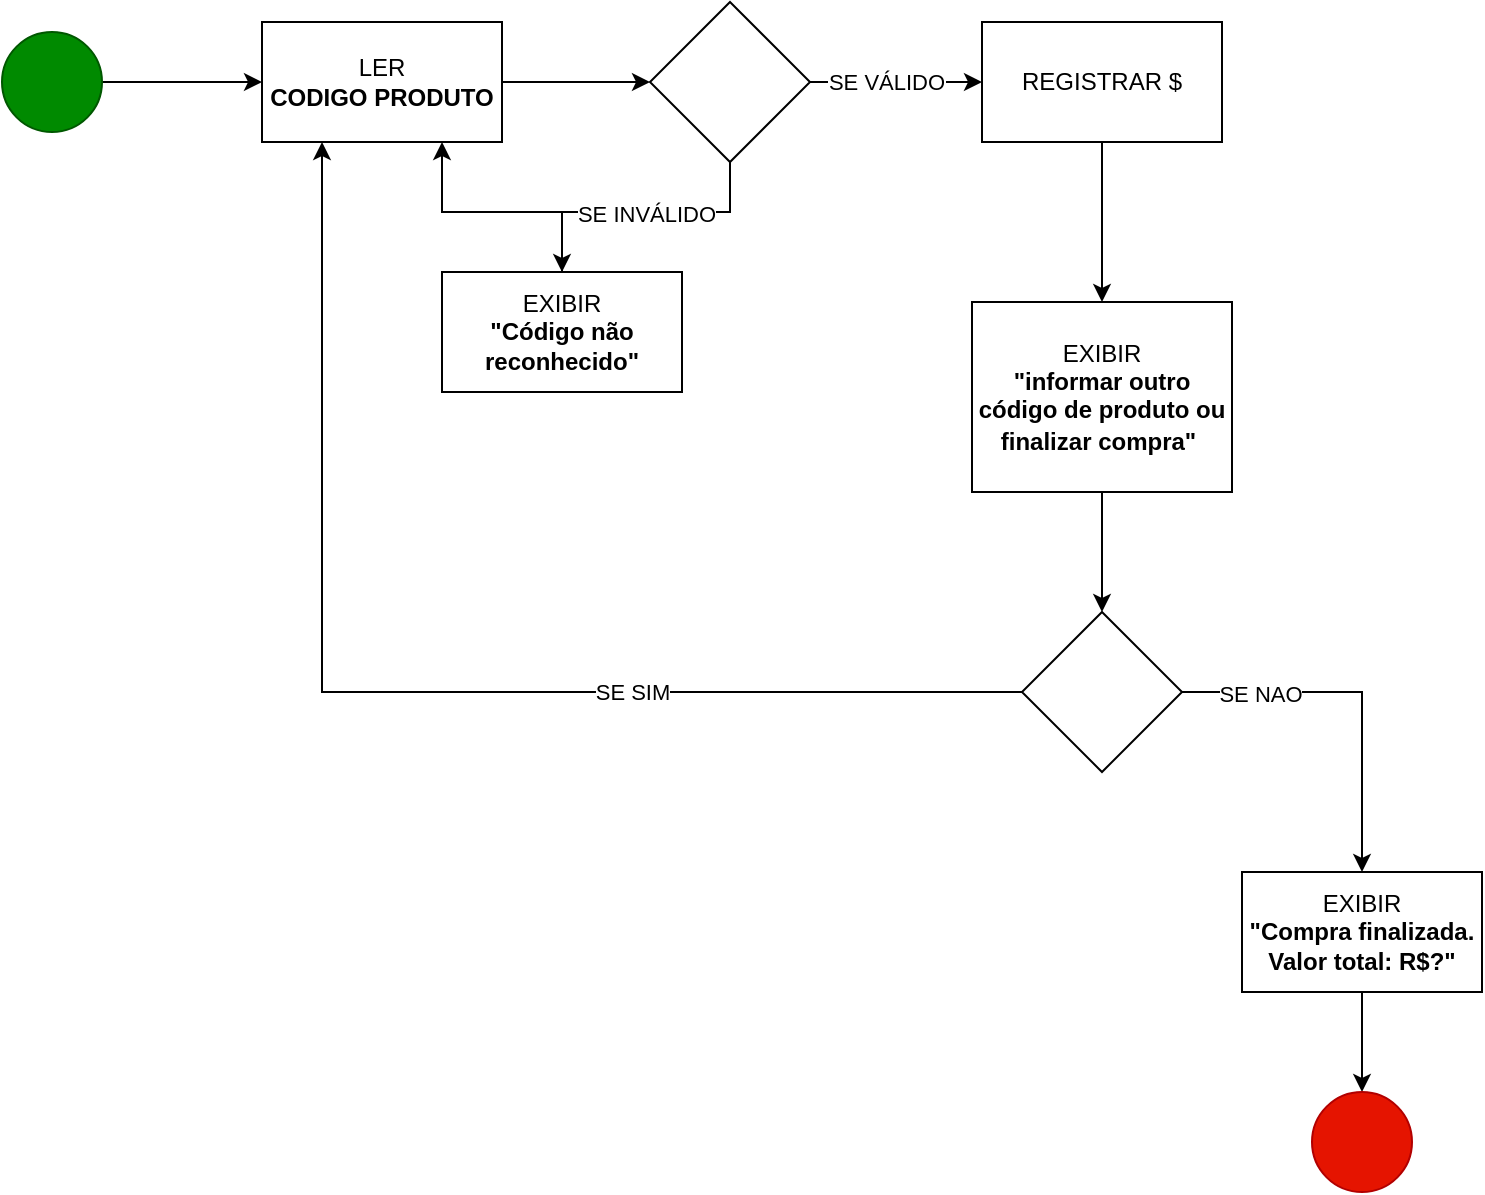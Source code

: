 <mxfile version="20.8.10" type="device"><diagram name="Página-1" id="w5LrRta0qcvpoqNYiT_O"><mxGraphModel dx="1443" dy="997" grid="1" gridSize="10" guides="1" tooltips="1" connect="1" arrows="1" fold="1" page="1" pageScale="1" pageWidth="827" pageHeight="1169" math="0" shadow="0"><root><mxCell id="0"/><mxCell id="1" parent="0"/><mxCell id="ZwyOy04Vxd2dYGywsgsT-3" value="" style="edgeStyle=orthogonalEdgeStyle;rounded=0;orthogonalLoop=1;jettySize=auto;html=1;" edge="1" parent="1" source="ZwyOy04Vxd2dYGywsgsT-1" target="ZwyOy04Vxd2dYGywsgsT-2"><mxGeometry relative="1" as="geometry"/></mxCell><mxCell id="ZwyOy04Vxd2dYGywsgsT-1" value="" style="ellipse;whiteSpace=wrap;html=1;aspect=fixed;fillColor=#008a00;fontColor=#ffffff;strokeColor=#005700;" vertex="1" parent="1"><mxGeometry x="50" y="90" width="50" height="50" as="geometry"/></mxCell><mxCell id="ZwyOy04Vxd2dYGywsgsT-6" value="" style="edgeStyle=orthogonalEdgeStyle;rounded=0;orthogonalLoop=1;jettySize=auto;html=1;exitX=1;exitY=0.5;exitDx=0;exitDy=0;" edge="1" parent="1" source="ZwyOy04Vxd2dYGywsgsT-2" target="ZwyOy04Vxd2dYGywsgsT-4"><mxGeometry relative="1" as="geometry"><mxPoint x="240" y="150" as="sourcePoint"/></mxGeometry></mxCell><mxCell id="ZwyOy04Vxd2dYGywsgsT-2" value="LER&lt;br&gt;&lt;b&gt;CODIGO PRODUTO&lt;/b&gt;" style="whiteSpace=wrap;html=1;" vertex="1" parent="1"><mxGeometry x="180" y="85" width="120" height="60" as="geometry"/></mxCell><mxCell id="ZwyOy04Vxd2dYGywsgsT-16" value="" style="edgeStyle=orthogonalEdgeStyle;rounded=0;orthogonalLoop=1;jettySize=auto;html=1;" edge="1" parent="1" source="ZwyOy04Vxd2dYGywsgsT-4" target="ZwyOy04Vxd2dYGywsgsT-9"><mxGeometry relative="1" as="geometry"/></mxCell><mxCell id="ZwyOy04Vxd2dYGywsgsT-17" value="SE VÁLIDO" style="edgeLabel;html=1;align=center;verticalAlign=middle;resizable=0;points=[];" vertex="1" connectable="0" parent="ZwyOy04Vxd2dYGywsgsT-16"><mxGeometry x="-0.831" y="-1" relative="1" as="geometry"><mxPoint x="30" y="-1" as="offset"/></mxGeometry></mxCell><mxCell id="ZwyOy04Vxd2dYGywsgsT-25" value="" style="edgeStyle=orthogonalEdgeStyle;rounded=0;orthogonalLoop=1;jettySize=auto;html=1;" edge="1" parent="1" source="ZwyOy04Vxd2dYGywsgsT-4" target="ZwyOy04Vxd2dYGywsgsT-12"><mxGeometry relative="1" as="geometry"><Array as="points"><mxPoint x="414" y="180"/><mxPoint x="330" y="180"/></Array></mxGeometry></mxCell><mxCell id="ZwyOy04Vxd2dYGywsgsT-31" value="SE INVÁLIDO" style="edgeLabel;html=1;align=center;verticalAlign=middle;resizable=0;points=[];" vertex="1" connectable="0" parent="ZwyOy04Vxd2dYGywsgsT-25"><mxGeometry x="-0.252" y="2" relative="1" as="geometry"><mxPoint x="-15" y="-1" as="offset"/></mxGeometry></mxCell><mxCell id="ZwyOy04Vxd2dYGywsgsT-4" value="" style="rhombus;whiteSpace=wrap;html=1;" vertex="1" parent="1"><mxGeometry x="374" y="75" width="80" height="80" as="geometry"/></mxCell><mxCell id="ZwyOy04Vxd2dYGywsgsT-21" value="" style="edgeStyle=orthogonalEdgeStyle;rounded=0;orthogonalLoop=1;jettySize=auto;html=1;" edge="1" parent="1" source="ZwyOy04Vxd2dYGywsgsT-9" target="ZwyOy04Vxd2dYGywsgsT-20"><mxGeometry relative="1" as="geometry"/></mxCell><mxCell id="ZwyOy04Vxd2dYGywsgsT-9" value="REGISTRAR $" style="whiteSpace=wrap;html=1;" vertex="1" parent="1"><mxGeometry x="540" y="85" width="120" height="60" as="geometry"/></mxCell><mxCell id="ZwyOy04Vxd2dYGywsgsT-15" value="" style="edgeStyle=orthogonalEdgeStyle;rounded=0;orthogonalLoop=1;jettySize=auto;html=1;entryX=0.75;entryY=1;entryDx=0;entryDy=0;" edge="1" parent="1" source="ZwyOy04Vxd2dYGywsgsT-12" target="ZwyOy04Vxd2dYGywsgsT-2"><mxGeometry relative="1" as="geometry"><Array as="points"><mxPoint x="330" y="180"/><mxPoint x="270" y="180"/></Array></mxGeometry></mxCell><mxCell id="ZwyOy04Vxd2dYGywsgsT-12" value="EXIBIR&lt;br&gt;&lt;b&gt;&quot;Código não reconhecido&quot;&lt;/b&gt;" style="whiteSpace=wrap;html=1;" vertex="1" parent="1"><mxGeometry x="270" y="210" width="120" height="60" as="geometry"/></mxCell><mxCell id="ZwyOy04Vxd2dYGywsgsT-23" value="" style="edgeStyle=orthogonalEdgeStyle;rounded=0;orthogonalLoop=1;jettySize=auto;html=1;" edge="1" parent="1" source="ZwyOy04Vxd2dYGywsgsT-20" target="ZwyOy04Vxd2dYGywsgsT-22"><mxGeometry relative="1" as="geometry"/></mxCell><mxCell id="ZwyOy04Vxd2dYGywsgsT-20" value="EXIBIR&lt;br&gt;&lt;b&gt;&quot;informar outro código de produto ou finalizar compra&quot;&lt;span style=&quot;box-sizing: border-box; font-family: &amp;quot;Exo 2&amp;quot;, Barlow; color: rgb(3, 27, 78); font-size: 14px; text-align: left; background-color: rgb(255, 255, 255);&quot; data-ccp-props=&quot;{&amp;quot;201341983&amp;quot;:0,&amp;quot;335559739&amp;quot;:120,&amp;quot;335559740&amp;quot;:276}&quot;&gt;&amp;nbsp;&lt;/span&gt;&lt;/b&gt;" style="whiteSpace=wrap;html=1;" vertex="1" parent="1"><mxGeometry x="535" y="225" width="130" height="95" as="geometry"/></mxCell><mxCell id="ZwyOy04Vxd2dYGywsgsT-29" value="" style="edgeStyle=orthogonalEdgeStyle;rounded=0;orthogonalLoop=1;jettySize=auto;html=1;" edge="1" parent="1" source="ZwyOy04Vxd2dYGywsgsT-22" target="ZwyOy04Vxd2dYGywsgsT-28"><mxGeometry relative="1" as="geometry"/></mxCell><mxCell id="ZwyOy04Vxd2dYGywsgsT-30" value="SE NAO" style="edgeLabel;html=1;align=center;verticalAlign=middle;resizable=0;points=[];" vertex="1" connectable="0" parent="ZwyOy04Vxd2dYGywsgsT-29"><mxGeometry x="-0.783" y="-1" relative="1" as="geometry"><mxPoint x="19" as="offset"/></mxGeometry></mxCell><mxCell id="ZwyOy04Vxd2dYGywsgsT-22" value="" style="rhombus;whiteSpace=wrap;html=1;" vertex="1" parent="1"><mxGeometry x="560" y="380" width="80" height="80" as="geometry"/></mxCell><mxCell id="ZwyOy04Vxd2dYGywsgsT-26" value="" style="endArrow=classic;html=1;rounded=0;exitX=0;exitY=0.5;exitDx=0;exitDy=0;entryX=0.25;entryY=1;entryDx=0;entryDy=0;" edge="1" parent="1" source="ZwyOy04Vxd2dYGywsgsT-22" target="ZwyOy04Vxd2dYGywsgsT-2"><mxGeometry width="50" height="50" relative="1" as="geometry"><mxPoint x="550" y="450" as="sourcePoint"/><mxPoint x="600" y="400" as="targetPoint"/><Array as="points"><mxPoint x="210" y="420"/></Array></mxGeometry></mxCell><mxCell id="ZwyOy04Vxd2dYGywsgsT-27" value="SE SIM" style="edgeLabel;html=1;align=center;verticalAlign=middle;resizable=0;points=[];" vertex="1" connectable="0" parent="ZwyOy04Vxd2dYGywsgsT-26"><mxGeometry x="-0.378" y="4" relative="1" as="geometry"><mxPoint x="-1" y="-4" as="offset"/></mxGeometry></mxCell><mxCell id="ZwyOy04Vxd2dYGywsgsT-33" value="" style="edgeStyle=orthogonalEdgeStyle;rounded=0;orthogonalLoop=1;jettySize=auto;html=1;" edge="1" parent="1" source="ZwyOy04Vxd2dYGywsgsT-28" target="ZwyOy04Vxd2dYGywsgsT-32"><mxGeometry relative="1" as="geometry"/></mxCell><mxCell id="ZwyOy04Vxd2dYGywsgsT-28" value="EXIBIR&lt;br&gt;&lt;b&gt;&quot;Compra finalizada. Valor total: R$?&quot;&lt;/b&gt;" style="whiteSpace=wrap;html=1;" vertex="1" parent="1"><mxGeometry x="670" y="510" width="120" height="60" as="geometry"/></mxCell><mxCell id="ZwyOy04Vxd2dYGywsgsT-32" value="" style="ellipse;whiteSpace=wrap;html=1;aspect=fixed;fillColor=#e51400;fontColor=#ffffff;strokeColor=#B20000;" vertex="1" parent="1"><mxGeometry x="705" y="620" width="50" height="50" as="geometry"/></mxCell></root></mxGraphModel></diagram></mxfile>